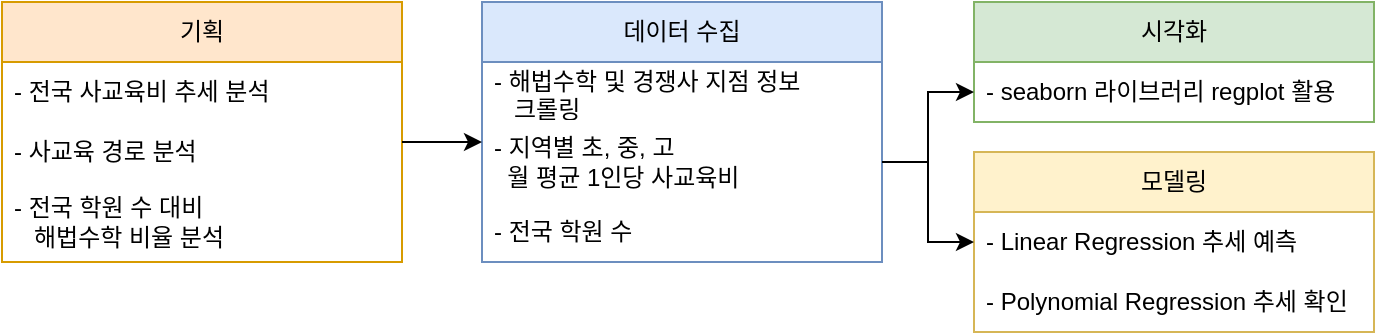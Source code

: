 <mxfile version="21.6.8" type="browser">
  <diagram name="페이지-1" id="sjlKMROf6lcoY4VFvfqp">
    <mxGraphModel dx="792" dy="1100" grid="1" gridSize="10" guides="1" tooltips="1" connect="1" arrows="1" fold="1" page="1" pageScale="1" pageWidth="827" pageHeight="1169" math="0" shadow="0">
      <root>
        <mxCell id="0" />
        <mxCell id="1" parent="0" />
        <mxCell id="xjf8yatHy-BJ_GK9Fu0P-14" value="데이터 수집" style="swimlane;fontStyle=0;childLayout=stackLayout;horizontal=1;startSize=30;horizontalStack=0;resizeParent=1;resizeParentMax=0;resizeLast=0;collapsible=1;marginBottom=0;whiteSpace=wrap;html=1;fillColor=#dae8fc;strokeColor=#6c8ebf;" parent="1" vertex="1">
          <mxGeometry x="314" y="370" width="200" height="130" as="geometry" />
        </mxCell>
        <mxCell id="xjf8yatHy-BJ_GK9Fu0P-15" value="- 해법수학 및 경쟁사 지점 정보 &lt;br&gt;&amp;nbsp; &amp;nbsp;크롤링&lt;br&gt;" style="text;strokeColor=none;fillColor=none;align=left;verticalAlign=middle;spacingLeft=4;spacingRight=4;overflow=hidden;points=[[0,0.5],[1,0.5]];portConstraint=eastwest;rotatable=0;whiteSpace=wrap;html=1;" parent="xjf8yatHy-BJ_GK9Fu0P-14" vertex="1">
          <mxGeometry y="30" width="200" height="30" as="geometry" />
        </mxCell>
        <mxCell id="xjf8yatHy-BJ_GK9Fu0P-16" value="- 지역별 초, 중, 고&lt;br style=&quot;border-color: var(--border-color);&quot;&gt;&amp;nbsp; 월 평균 1인당 사교육비" style="text;strokeColor=none;fillColor=none;align=left;verticalAlign=middle;spacingLeft=4;spacingRight=4;overflow=hidden;points=[[0,0.5],[1,0.5]];portConstraint=eastwest;rotatable=0;whiteSpace=wrap;html=1;" parent="xjf8yatHy-BJ_GK9Fu0P-14" vertex="1">
          <mxGeometry y="60" width="200" height="40" as="geometry" />
        </mxCell>
        <mxCell id="xjf8yatHy-BJ_GK9Fu0P-17" value="- 전국 학원 수&lt;br&gt;" style="text;strokeColor=none;fillColor=none;align=left;verticalAlign=middle;spacingLeft=4;spacingRight=4;overflow=hidden;points=[[0,0.5],[1,0.5]];portConstraint=eastwest;rotatable=0;whiteSpace=wrap;html=1;" parent="xjf8yatHy-BJ_GK9Fu0P-14" vertex="1">
          <mxGeometry y="100" width="200" height="30" as="geometry" />
        </mxCell>
        <mxCell id="xjf8yatHy-BJ_GK9Fu0P-18" value="모델링" style="swimlane;fontStyle=0;childLayout=stackLayout;horizontal=1;startSize=30;horizontalStack=0;resizeParent=1;resizeParentMax=0;resizeLast=0;collapsible=1;marginBottom=0;whiteSpace=wrap;html=1;fillColor=#fff2cc;strokeColor=#d6b656;" parent="1" vertex="1">
          <mxGeometry x="560" y="445" width="200" height="90" as="geometry" />
        </mxCell>
        <mxCell id="xjf8yatHy-BJ_GK9Fu0P-20" value="- Linear Regression 추세 예측" style="text;strokeColor=none;fillColor=none;align=left;verticalAlign=middle;spacingLeft=4;spacingRight=4;overflow=hidden;points=[[0,0.5],[1,0.5]];portConstraint=eastwest;rotatable=0;whiteSpace=wrap;html=1;" parent="xjf8yatHy-BJ_GK9Fu0P-18" vertex="1">
          <mxGeometry y="30" width="200" height="30" as="geometry" />
        </mxCell>
        <mxCell id="PrOH94vfwpiyWYjk4j2e-7" value="- Polynomial Regression 추세 확인" style="text;strokeColor=none;fillColor=none;align=left;verticalAlign=middle;spacingLeft=4;spacingRight=4;overflow=hidden;points=[[0,0.5],[1,0.5]];portConstraint=eastwest;rotatable=0;whiteSpace=wrap;html=1;" parent="xjf8yatHy-BJ_GK9Fu0P-18" vertex="1">
          <mxGeometry y="60" width="200" height="30" as="geometry" />
        </mxCell>
        <mxCell id="xjf8yatHy-BJ_GK9Fu0P-22" value="기획" style="swimlane;fontStyle=0;childLayout=stackLayout;horizontal=1;startSize=30;horizontalStack=0;resizeParent=1;resizeParentMax=0;resizeLast=0;collapsible=1;marginBottom=0;whiteSpace=wrap;html=1;fillColor=#ffe6cc;strokeColor=#d79b00;" parent="1" vertex="1">
          <mxGeometry x="74" y="370" width="200" height="130" as="geometry" />
        </mxCell>
        <mxCell id="xjf8yatHy-BJ_GK9Fu0P-23" value="- 전국 사교육비 추세 분석" style="text;strokeColor=none;fillColor=none;align=left;verticalAlign=middle;spacingLeft=4;spacingRight=4;overflow=hidden;points=[[0,0.5],[1,0.5]];portConstraint=eastwest;rotatable=0;whiteSpace=wrap;html=1;" parent="xjf8yatHy-BJ_GK9Fu0P-22" vertex="1">
          <mxGeometry y="30" width="200" height="30" as="geometry" />
        </mxCell>
        <mxCell id="xjf8yatHy-BJ_GK9Fu0P-24" value="- 사교육 경로 분석" style="text;strokeColor=none;fillColor=none;align=left;verticalAlign=middle;spacingLeft=4;spacingRight=4;overflow=hidden;points=[[0,0.5],[1,0.5]];portConstraint=eastwest;rotatable=0;whiteSpace=wrap;html=1;" parent="xjf8yatHy-BJ_GK9Fu0P-22" vertex="1">
          <mxGeometry y="60" width="200" height="30" as="geometry" />
        </mxCell>
        <mxCell id="xjf8yatHy-BJ_GK9Fu0P-25" value="- 전국 학원 수 대비 &lt;br&gt;&amp;nbsp; &amp;nbsp;해법수학 비율 분석" style="text;strokeColor=none;fillColor=none;align=left;verticalAlign=middle;spacingLeft=4;spacingRight=4;overflow=hidden;points=[[0,0.5],[1,0.5]];portConstraint=eastwest;rotatable=0;whiteSpace=wrap;html=1;" parent="xjf8yatHy-BJ_GK9Fu0P-22" vertex="1">
          <mxGeometry y="90" width="200" height="40" as="geometry" />
        </mxCell>
        <mxCell id="xjf8yatHy-BJ_GK9Fu0P-37" value="" style="endArrow=classic;html=1;rounded=0;entryX=0.002;entryY=0.336;entryDx=0;entryDy=0;entryPerimeter=0;exitX=0.999;exitY=0.252;exitDx=0;exitDy=0;exitPerimeter=0;" parent="1" edge="1">
          <mxGeometry width="50" height="50" relative="1" as="geometry">
            <mxPoint x="274" y="440" as="sourcePoint" />
            <mxPoint x="314" y="440" as="targetPoint" />
          </mxGeometry>
        </mxCell>
        <mxCell id="PrOH94vfwpiyWYjk4j2e-1" value="시각화" style="swimlane;fontStyle=0;childLayout=stackLayout;horizontal=1;startSize=30;horizontalStack=0;resizeParent=1;resizeParentMax=0;resizeLast=0;collapsible=1;marginBottom=0;whiteSpace=wrap;html=1;fillColor=#d5e8d4;strokeColor=#82b366;" parent="1" vertex="1">
          <mxGeometry x="560" y="370" width="200" height="60" as="geometry" />
        </mxCell>
        <mxCell id="PrOH94vfwpiyWYjk4j2e-3" value="- seaborn 라이브러리 regplot 활용" style="text;strokeColor=none;fillColor=none;align=left;verticalAlign=middle;spacingLeft=4;spacingRight=4;overflow=hidden;points=[[0,0.5],[1,0.5]];portConstraint=eastwest;rotatable=0;whiteSpace=wrap;html=1;" parent="PrOH94vfwpiyWYjk4j2e-1" vertex="1">
          <mxGeometry y="30" width="200" height="30" as="geometry" />
        </mxCell>
        <mxCell id="PrOH94vfwpiyWYjk4j2e-5" style="edgeStyle=orthogonalEdgeStyle;rounded=0;orthogonalLoop=1;jettySize=auto;html=1;exitX=1;exitY=0.5;exitDx=0;exitDy=0;entryX=0;entryY=0.5;entryDx=0;entryDy=0;" parent="1" source="xjf8yatHy-BJ_GK9Fu0P-16" target="xjf8yatHy-BJ_GK9Fu0P-20" edge="1">
          <mxGeometry relative="1" as="geometry" />
        </mxCell>
        <mxCell id="PrOH94vfwpiyWYjk4j2e-6" style="edgeStyle=orthogonalEdgeStyle;rounded=0;orthogonalLoop=1;jettySize=auto;html=1;exitX=1;exitY=0.5;exitDx=0;exitDy=0;entryX=0;entryY=0.5;entryDx=0;entryDy=0;" parent="1" source="xjf8yatHy-BJ_GK9Fu0P-16" target="PrOH94vfwpiyWYjk4j2e-3" edge="1">
          <mxGeometry relative="1" as="geometry" />
        </mxCell>
      </root>
    </mxGraphModel>
  </diagram>
</mxfile>
